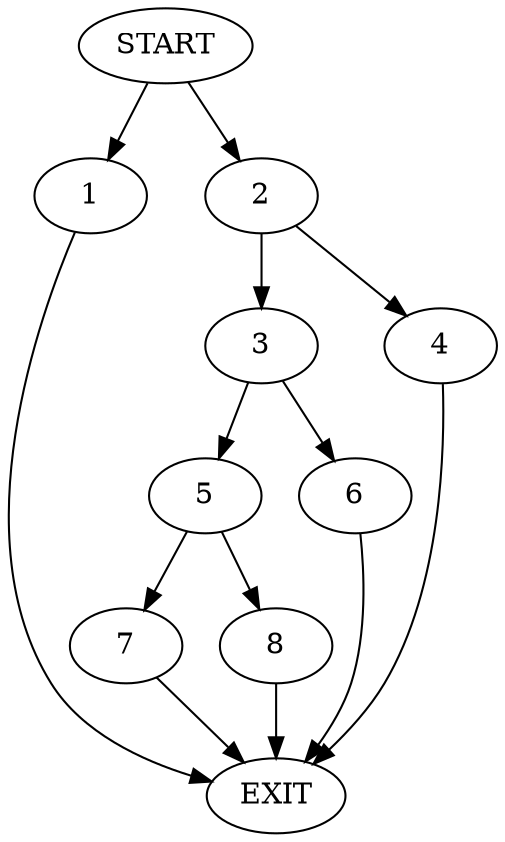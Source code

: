 digraph {
0 [label="START"]
9 [label="EXIT"]
0 -> 1
1 -> 9
0 -> 2
2 -> 3
2 -> 4
4 -> 9
3 -> 5
3 -> 6
5 -> 7
5 -> 8
6 -> 9
7 -> 9
8 -> 9
}
